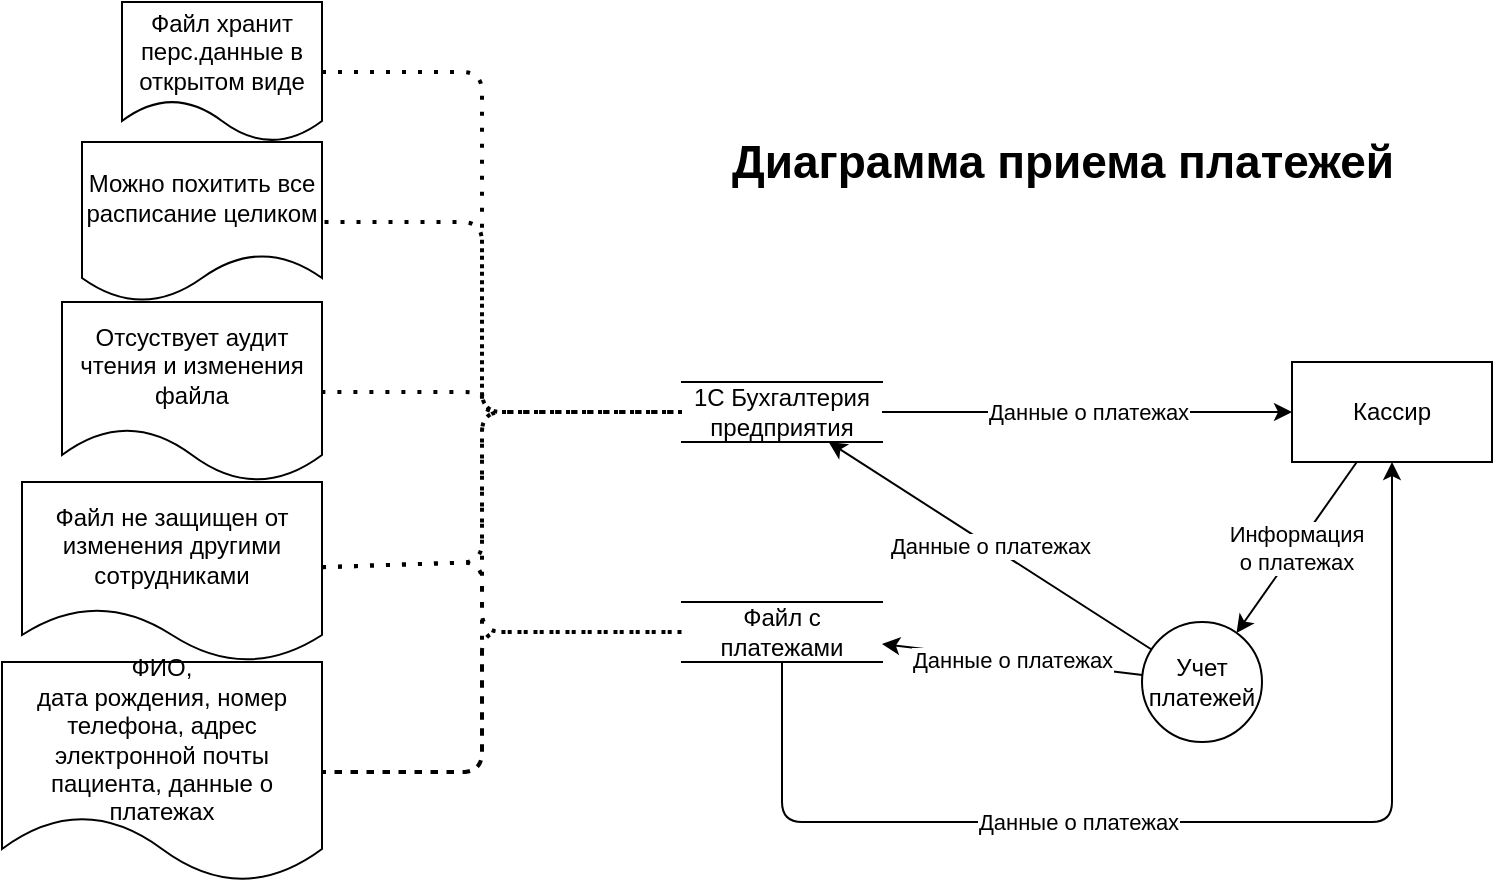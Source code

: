 <mxfile>
    <diagram name="Страница — 1" id="DP7TmNHtPNwdQ04ViJx4">
        <mxGraphModel dx="1750" dy="2308" grid="1" gridSize="10" guides="1" tooltips="1" connect="1" arrows="1" fold="1" page="1" pageScale="1" pageWidth="827" pageHeight="1169" math="0" shadow="0">
            <root>
                <mxCell id="0"/>
                <mxCell id="1" parent="0"/>
                <mxCell id="7" value="Учет платежей" style="shape=ellipse;html=1;dashed=0;whiteSpace=wrap;aspect=fixed;perimeter=ellipsePerimeter;" parent="1" vertex="1">
                    <mxGeometry x="730" y="60" width="60" height="60" as="geometry"/>
                </mxCell>
                <mxCell id="8" value="Диаграмма приема платежей" style="text;html=1;align=center;verticalAlign=middle;resizable=0;points=[];autosize=1;strokeColor=none;fillColor=none;fontStyle=1;fontSize=23;" parent="1" vertex="1">
                    <mxGeometry x="520" y="-190" width="340" height="40" as="geometry"/>
                </mxCell>
                <mxCell id="17" value="Кассир" style="html=1;dashed=0;whiteSpace=wrap;" parent="1" vertex="1">
                    <mxGeometry x="805" y="-70" width="100" height="50" as="geometry"/>
                </mxCell>
                <mxCell id="18" value="Информация&lt;div&gt;о платежах&lt;/div&gt;" style="endArrow=classic;html=1;" parent="1" source="17" target="7" edge="1">
                    <mxGeometry width="50" height="50" relative="1" as="geometry">
                        <mxPoint x="1555" y="290" as="sourcePoint"/>
                        <mxPoint x="1605" y="240" as="targetPoint"/>
                    </mxGeometry>
                </mxCell>
                <mxCell id="37" value="1С Бухгалтерия предприятия" style="html=1;dashed=0;whiteSpace=wrap;shape=partialRectangle;right=0;left=0;" parent="1" vertex="1">
                    <mxGeometry x="500" y="-60" width="100" height="30" as="geometry"/>
                </mxCell>
                <mxCell id="38" value="Данные о платежах" style="endArrow=classic;html=1;" parent="1" source="37" target="17" edge="1">
                    <mxGeometry width="50" height="50" relative="1" as="geometry">
                        <mxPoint x="710" y="150" as="sourcePoint"/>
                        <mxPoint x="760" y="100" as="targetPoint"/>
                    </mxGeometry>
                </mxCell>
                <mxCell id="53" value="Файл не защищен от изменения другими сотрудниками" style="shape=document;whiteSpace=wrap;html=1;boundedLbl=1;dashed=0;flipH=1;" parent="1" vertex="1">
                    <mxGeometry x="170" y="-10" width="150" height="90" as="geometry"/>
                </mxCell>
                <mxCell id="60" value="Данные о платежах" style="endArrow=classic;html=1;" parent="1" source="7" target="37" edge="1">
                    <mxGeometry width="50" height="50" relative="1" as="geometry">
                        <mxPoint x="1280" y="250" as="sourcePoint"/>
                        <mxPoint x="1330" y="200" as="targetPoint"/>
                    </mxGeometry>
                </mxCell>
                <mxCell id="61" value="" style="endArrow=none;dashed=1;html=1;dashPattern=1 3;strokeWidth=2;" parent="1" source="53" target="37" edge="1">
                    <mxGeometry width="50" height="50" relative="1" as="geometry">
                        <mxPoint x="1010" y="260" as="sourcePoint"/>
                        <mxPoint x="1060" y="210" as="targetPoint"/>
                        <Array as="points">
                            <mxPoint x="400" y="30"/>
                            <mxPoint x="400" y="-45"/>
                        </Array>
                    </mxGeometry>
                </mxCell>
                <mxCell id="62" value="Можно похитить все расписание целиком" style="shape=document;whiteSpace=wrap;html=1;boundedLbl=1;" parent="1" vertex="1">
                    <mxGeometry x="200" y="-180" width="120" height="80" as="geometry"/>
                </mxCell>
                <mxCell id="63" value="" style="endArrow=none;dashed=1;html=1;dashPattern=1 3;strokeWidth=2;" parent="1" source="37" target="62" edge="1">
                    <mxGeometry width="50" height="50" relative="1" as="geometry">
                        <mxPoint x="1010" y="270" as="sourcePoint"/>
                        <mxPoint x="1060" y="220" as="targetPoint"/>
                        <Array as="points">
                            <mxPoint x="400" y="-45"/>
                            <mxPoint x="400" y="-140"/>
                        </Array>
                    </mxGeometry>
                </mxCell>
                <mxCell id="64" value="Отсуствует аудит чтения и изменения файла" style="shape=document;whiteSpace=wrap;html=1;boundedLbl=1;dashed=0;flipH=1;" parent="1" vertex="1">
                    <mxGeometry x="190" y="-100" width="130" height="90" as="geometry"/>
                </mxCell>
                <mxCell id="65" value="" style="endArrow=none;dashed=1;html=1;dashPattern=1 3;strokeWidth=2;" parent="1" source="37" target="64" edge="1">
                    <mxGeometry width="50" height="50" relative="1" as="geometry">
                        <mxPoint x="1000" y="170" as="sourcePoint"/>
                        <mxPoint x="1050" y="120" as="targetPoint"/>
                        <Array as="points">
                            <mxPoint x="400" y="-45"/>
                            <mxPoint x="400" y="-55"/>
                        </Array>
                    </mxGeometry>
                </mxCell>
                <mxCell id="66" value="Файл хранит перс.данные в открытом виде" style="shape=document;whiteSpace=wrap;html=1;boundedLbl=1;dashed=0;flipH=1;" parent="1" vertex="1">
                    <mxGeometry x="220" y="-250" width="100" height="70" as="geometry"/>
                </mxCell>
                <mxCell id="67" value="" style="endArrow=none;dashed=1;html=1;dashPattern=1 3;strokeWidth=2;" parent="1" source="66" target="37" edge="1">
                    <mxGeometry width="50" height="50" relative="1" as="geometry">
                        <mxPoint x="1000" y="170" as="sourcePoint"/>
                        <mxPoint x="1050" y="120" as="targetPoint"/>
                        <Array as="points">
                            <mxPoint x="400" y="-215"/>
                            <mxPoint x="400" y="-45"/>
                        </Array>
                    </mxGeometry>
                </mxCell>
                <mxCell id="68" value="ФИО,&lt;div&gt;дата рождения, номер телефона, адрес электронной почты пациента, данные о платежах&lt;/div&gt;" style="shape=document;whiteSpace=wrap;html=1;boundedLbl=1;dashed=0;flipH=1;" parent="1" vertex="1">
                    <mxGeometry x="160" y="80" width="160" height="110" as="geometry"/>
                </mxCell>
                <mxCell id="69" value="" style="endArrow=none;dashed=1;html=1;dashPattern=1 3;strokeWidth=2;" parent="1" source="37" target="68" edge="1">
                    <mxGeometry width="50" height="50" relative="1" as="geometry">
                        <mxPoint x="1000" y="170" as="sourcePoint"/>
                        <mxPoint x="1050" y="120" as="targetPoint"/>
                        <Array as="points">
                            <mxPoint x="400" y="-45"/>
                            <mxPoint x="400" y="135"/>
                        </Array>
                    </mxGeometry>
                </mxCell>
                <mxCell id="70" value="Файл с платежами" style="html=1;dashed=0;whiteSpace=wrap;shape=partialRectangle;right=0;left=0;" parent="1" vertex="1">
                    <mxGeometry x="500" y="50" width="100" height="30" as="geometry"/>
                </mxCell>
                <mxCell id="71" value="Данные о платежах" style="endArrow=classic;html=1;" parent="1" source="7" target="70" edge="1">
                    <mxGeometry width="50" height="50" relative="1" as="geometry">
                        <mxPoint x="400" y="180" as="sourcePoint"/>
                        <mxPoint x="450" y="130" as="targetPoint"/>
                    </mxGeometry>
                </mxCell>
                <mxCell id="73" value="" style="endArrow=none;dashed=1;html=1;dashPattern=1 3;strokeWidth=2;" parent="1" source="53" target="70" edge="1">
                    <mxGeometry width="50" height="50" relative="1" as="geometry">
                        <mxPoint x="400" y="180" as="sourcePoint"/>
                        <mxPoint x="450" y="130" as="targetPoint"/>
                        <Array as="points">
                            <mxPoint x="400" y="30"/>
                            <mxPoint x="400" y="65"/>
                        </Array>
                    </mxGeometry>
                </mxCell>
                <mxCell id="74" value="" style="endArrow=none;dashed=1;html=1;dashPattern=1 3;strokeWidth=2;" parent="1" source="68" target="70" edge="1">
                    <mxGeometry width="50" height="50" relative="1" as="geometry">
                        <mxPoint x="400" y="180" as="sourcePoint"/>
                        <mxPoint x="450" y="130" as="targetPoint"/>
                        <Array as="points">
                            <mxPoint x="400" y="135"/>
                            <mxPoint x="400" y="65"/>
                        </Array>
                    </mxGeometry>
                </mxCell>
                <mxCell id="75" value="Данные о платежах" style="endArrow=classic;html=1;" parent="1" source="70" target="17" edge="1">
                    <mxGeometry x="-0.193" width="50" height="50" relative="1" as="geometry">
                        <mxPoint x="400" y="180" as="sourcePoint"/>
                        <mxPoint x="450" y="130" as="targetPoint"/>
                        <Array as="points">
                            <mxPoint x="550" y="160"/>
                            <mxPoint x="855" y="160"/>
                        </Array>
                        <mxPoint as="offset"/>
                    </mxGeometry>
                </mxCell>
            </root>
        </mxGraphModel>
    </diagram>
</mxfile>